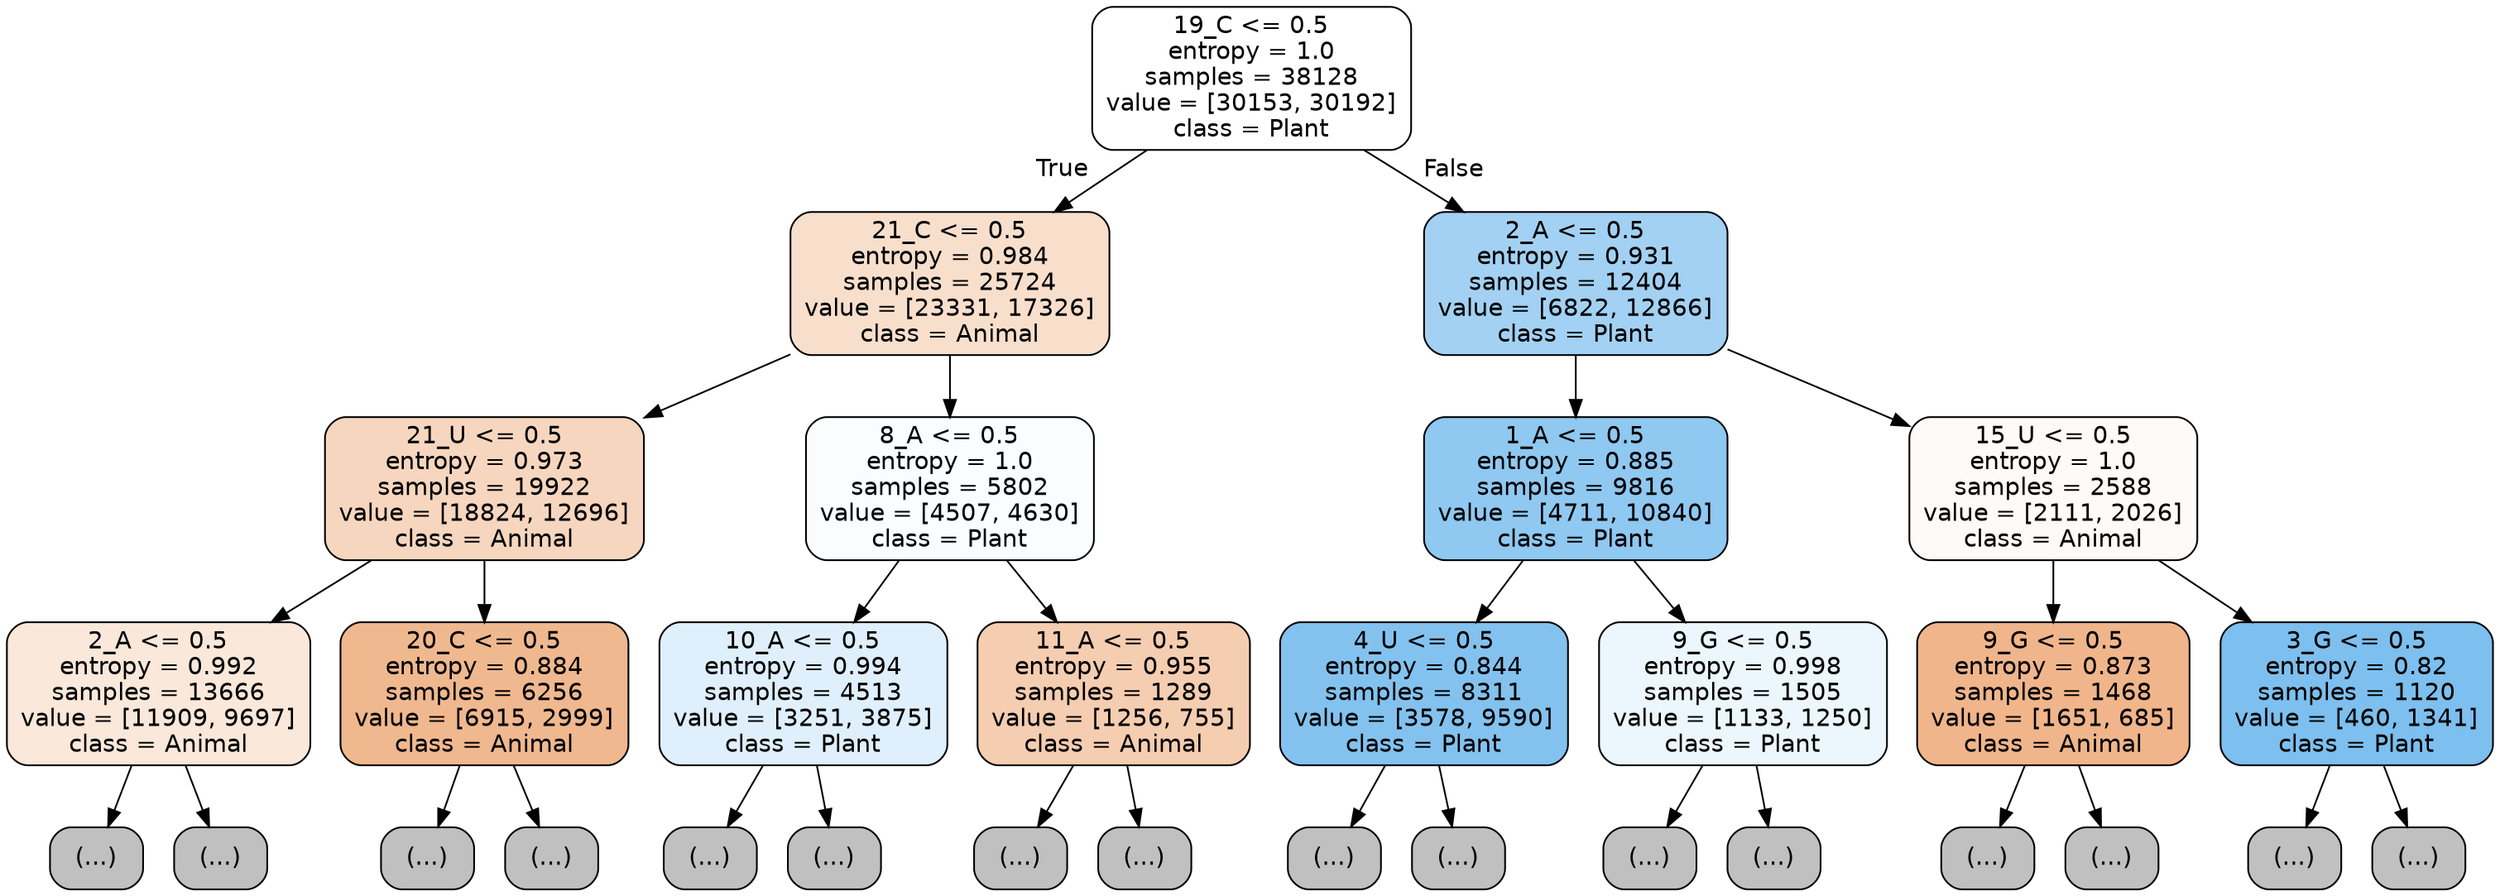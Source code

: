 digraph Tree {
node [shape=box, style="filled, rounded", color="black", fontname="helvetica"] ;
edge [fontname="helvetica"] ;
0 [label="19_C <= 0.5\nentropy = 1.0\nsamples = 38128\nvalue = [30153, 30192]\nclass = Plant", fillcolor="#ffffff"] ;
1 [label="21_C <= 0.5\nentropy = 0.984\nsamples = 25724\nvalue = [23331, 17326]\nclass = Animal", fillcolor="#f8dfcc"] ;
0 -> 1 [labeldistance=2.5, labelangle=45, headlabel="True"] ;
2 [label="21_U <= 0.5\nentropy = 0.973\nsamples = 19922\nvalue = [18824, 12696]\nclass = Animal", fillcolor="#f7d6bf"] ;
1 -> 2 ;
3 [label="2_A <= 0.5\nentropy = 0.992\nsamples = 13666\nvalue = [11909, 9697]\nclass = Animal", fillcolor="#fae8da"] ;
2 -> 3 ;
4 [label="(...)", fillcolor="#C0C0C0"] ;
3 -> 4 ;
5339 [label="(...)", fillcolor="#C0C0C0"] ;
3 -> 5339 ;
7224 [label="20_C <= 0.5\nentropy = 0.884\nsamples = 6256\nvalue = [6915, 2999]\nclass = Animal", fillcolor="#f0b88f"] ;
2 -> 7224 ;
7225 [label="(...)", fillcolor="#C0C0C0"] ;
7224 -> 7225 ;
9224 [label="(...)", fillcolor="#C0C0C0"] ;
7224 -> 9224 ;
10017 [label="8_A <= 0.5\nentropy = 1.0\nsamples = 5802\nvalue = [4507, 4630]\nclass = Plant", fillcolor="#fafcfe"] ;
1 -> 10017 ;
10018 [label="10_A <= 0.5\nentropy = 0.994\nsamples = 4513\nvalue = [3251, 3875]\nclass = Plant", fillcolor="#dfeffb"] ;
10017 -> 10018 ;
10019 [label="(...)", fillcolor="#C0C0C0"] ;
10018 -> 10019 ;
11610 [label="(...)", fillcolor="#C0C0C0"] ;
10018 -> 11610 ;
12091 [label="11_A <= 0.5\nentropy = 0.955\nsamples = 1289\nvalue = [1256, 755]\nclass = Animal", fillcolor="#f5cdb0"] ;
10017 -> 12091 ;
12092 [label="(...)", fillcolor="#C0C0C0"] ;
12091 -> 12092 ;
12621 [label="(...)", fillcolor="#C0C0C0"] ;
12091 -> 12621 ;
12760 [label="2_A <= 0.5\nentropy = 0.931\nsamples = 12404\nvalue = [6822, 12866]\nclass = Plant", fillcolor="#a2d1f3"] ;
0 -> 12760 [labeldistance=2.5, labelangle=-45, headlabel="False"] ;
12761 [label="1_A <= 0.5\nentropy = 0.885\nsamples = 9816\nvalue = [4711, 10840]\nclass = Plant", fillcolor="#8fc8f0"] ;
12760 -> 12761 ;
12762 [label="4_U <= 0.5\nentropy = 0.844\nsamples = 8311\nvalue = [3578, 9590]\nclass = Plant", fillcolor="#83c2ef"] ;
12761 -> 12762 ;
12763 [label="(...)", fillcolor="#C0C0C0"] ;
12762 -> 12763 ;
14784 [label="(...)", fillcolor="#C0C0C0"] ;
12762 -> 14784 ;
15307 [label="9_G <= 0.5\nentropy = 0.998\nsamples = 1505\nvalue = [1133, 1250]\nclass = Plant", fillcolor="#ecf6fd"] ;
12761 -> 15307 ;
15308 [label="(...)", fillcolor="#C0C0C0"] ;
15307 -> 15308 ;
15781 [label="(...)", fillcolor="#C0C0C0"] ;
15307 -> 15781 ;
15948 [label="15_U <= 0.5\nentropy = 1.0\nsamples = 2588\nvalue = [2111, 2026]\nclass = Animal", fillcolor="#fefaf7"] ;
12760 -> 15948 ;
15949 [label="9_G <= 0.5\nentropy = 0.873\nsamples = 1468\nvalue = [1651, 685]\nclass = Animal", fillcolor="#f0b58b"] ;
15948 -> 15949 ;
15950 [label="(...)", fillcolor="#C0C0C0"] ;
15949 -> 15950 ;
16483 [label="(...)", fillcolor="#C0C0C0"] ;
15949 -> 16483 ;
16674 [label="3_G <= 0.5\nentropy = 0.82\nsamples = 1120\nvalue = [460, 1341]\nclass = Plant", fillcolor="#7dbfee"] ;
15948 -> 16674 ;
16675 [label="(...)", fillcolor="#C0C0C0"] ;
16674 -> 16675 ;
16900 [label="(...)", fillcolor="#C0C0C0"] ;
16674 -> 16900 ;
}
